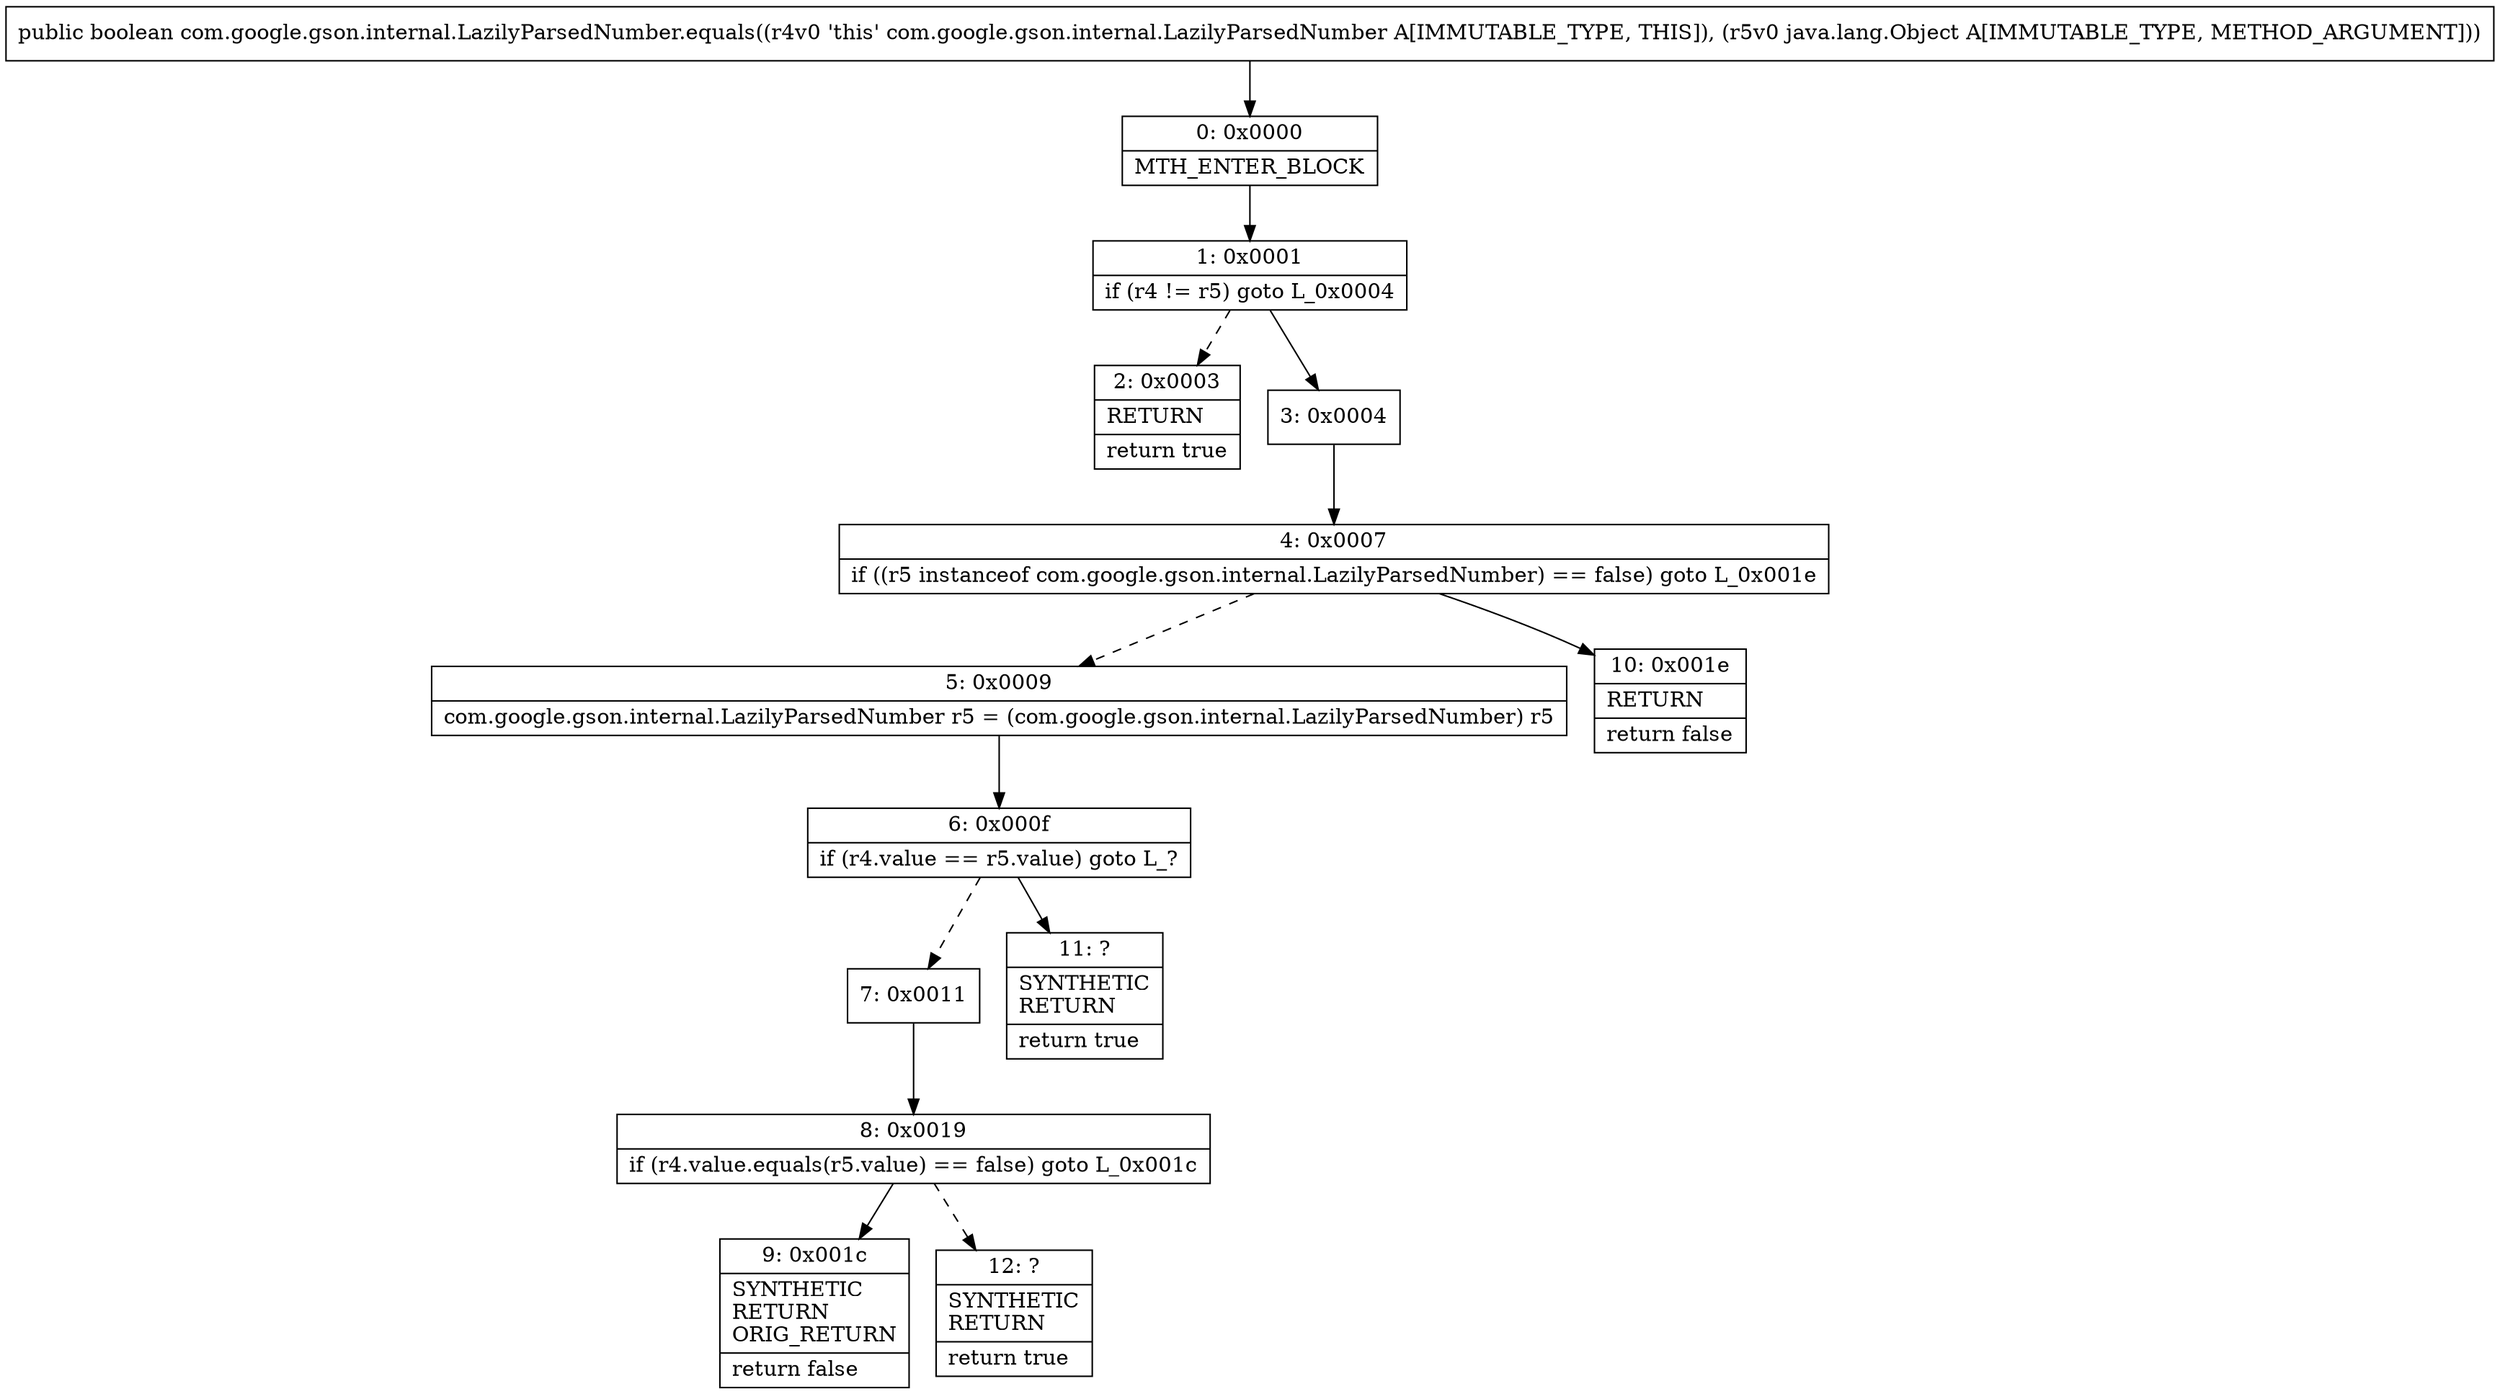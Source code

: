 digraph "CFG forcom.google.gson.internal.LazilyParsedNumber.equals(Ljava\/lang\/Object;)Z" {
Node_0 [shape=record,label="{0\:\ 0x0000|MTH_ENTER_BLOCK\l}"];
Node_1 [shape=record,label="{1\:\ 0x0001|if (r4 != r5) goto L_0x0004\l}"];
Node_2 [shape=record,label="{2\:\ 0x0003|RETURN\l|return true\l}"];
Node_3 [shape=record,label="{3\:\ 0x0004}"];
Node_4 [shape=record,label="{4\:\ 0x0007|if ((r5 instanceof com.google.gson.internal.LazilyParsedNumber) == false) goto L_0x001e\l}"];
Node_5 [shape=record,label="{5\:\ 0x0009|com.google.gson.internal.LazilyParsedNumber r5 = (com.google.gson.internal.LazilyParsedNumber) r5\l}"];
Node_6 [shape=record,label="{6\:\ 0x000f|if (r4.value == r5.value) goto L_?\l}"];
Node_7 [shape=record,label="{7\:\ 0x0011}"];
Node_8 [shape=record,label="{8\:\ 0x0019|if (r4.value.equals(r5.value) == false) goto L_0x001c\l}"];
Node_9 [shape=record,label="{9\:\ 0x001c|SYNTHETIC\lRETURN\lORIG_RETURN\l|return false\l}"];
Node_10 [shape=record,label="{10\:\ 0x001e|RETURN\l|return false\l}"];
Node_11 [shape=record,label="{11\:\ ?|SYNTHETIC\lRETURN\l|return true\l}"];
Node_12 [shape=record,label="{12\:\ ?|SYNTHETIC\lRETURN\l|return true\l}"];
MethodNode[shape=record,label="{public boolean com.google.gson.internal.LazilyParsedNumber.equals((r4v0 'this' com.google.gson.internal.LazilyParsedNumber A[IMMUTABLE_TYPE, THIS]), (r5v0 java.lang.Object A[IMMUTABLE_TYPE, METHOD_ARGUMENT])) }"];
MethodNode -> Node_0;
Node_0 -> Node_1;
Node_1 -> Node_2[style=dashed];
Node_1 -> Node_3;
Node_3 -> Node_4;
Node_4 -> Node_5[style=dashed];
Node_4 -> Node_10;
Node_5 -> Node_6;
Node_6 -> Node_7[style=dashed];
Node_6 -> Node_11;
Node_7 -> Node_8;
Node_8 -> Node_9;
Node_8 -> Node_12[style=dashed];
}

